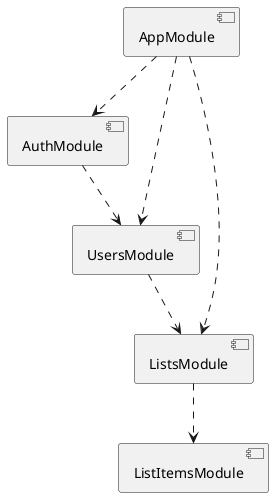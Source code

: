 @startuml moduleDiagram


component "AppModule" as app_module
component "AuthModule" as auth_module
component "UsersModule" as users_module
component "ListsModule" as lists_module
component "ListItemsModule" as list_items_module

app_module .-> auth_module
app_module .-> users_module
app_module .-> lists_module

auth_module .-> users_module

users_module .-> lists_module

lists_module .-> list_items_module

@enduml